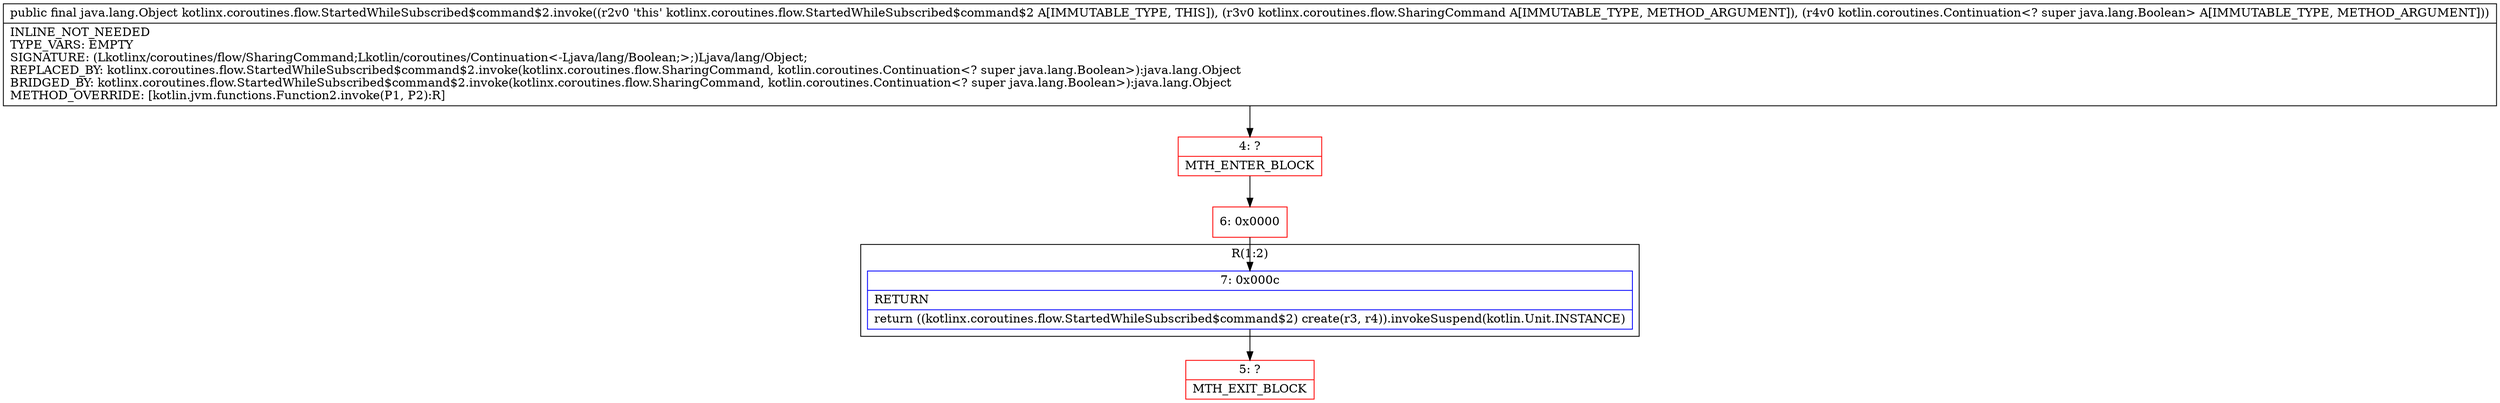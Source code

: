 digraph "CFG forkotlinx.coroutines.flow.StartedWhileSubscribed$command$2.invoke(Lkotlinx\/coroutines\/flow\/SharingCommand;Lkotlin\/coroutines\/Continuation;)Ljava\/lang\/Object;" {
subgraph cluster_Region_1260350189 {
label = "R(1:2)";
node [shape=record,color=blue];
Node_7 [shape=record,label="{7\:\ 0x000c|RETURN\l|return ((kotlinx.coroutines.flow.StartedWhileSubscribed$command$2) create(r3, r4)).invokeSuspend(kotlin.Unit.INSTANCE)\l}"];
}
Node_4 [shape=record,color=red,label="{4\:\ ?|MTH_ENTER_BLOCK\l}"];
Node_6 [shape=record,color=red,label="{6\:\ 0x0000}"];
Node_5 [shape=record,color=red,label="{5\:\ ?|MTH_EXIT_BLOCK\l}"];
MethodNode[shape=record,label="{public final java.lang.Object kotlinx.coroutines.flow.StartedWhileSubscribed$command$2.invoke((r2v0 'this' kotlinx.coroutines.flow.StartedWhileSubscribed$command$2 A[IMMUTABLE_TYPE, THIS]), (r3v0 kotlinx.coroutines.flow.SharingCommand A[IMMUTABLE_TYPE, METHOD_ARGUMENT]), (r4v0 kotlin.coroutines.Continuation\<? super java.lang.Boolean\> A[IMMUTABLE_TYPE, METHOD_ARGUMENT]))  | INLINE_NOT_NEEDED\lTYPE_VARS: EMPTY\lSIGNATURE: (Lkotlinx\/coroutines\/flow\/SharingCommand;Lkotlin\/coroutines\/Continuation\<\-Ljava\/lang\/Boolean;\>;)Ljava\/lang\/Object;\lREPLACED_BY: kotlinx.coroutines.flow.StartedWhileSubscribed$command$2.invoke(kotlinx.coroutines.flow.SharingCommand, kotlin.coroutines.Continuation\<? super java.lang.Boolean\>):java.lang.Object\lBRIDGED_BY: kotlinx.coroutines.flow.StartedWhileSubscribed$command$2.invoke(kotlinx.coroutines.flow.SharingCommand, kotlin.coroutines.Continuation\<? super java.lang.Boolean\>):java.lang.Object\lMETHOD_OVERRIDE: [kotlin.jvm.functions.Function2.invoke(P1, P2):R]\l}"];
MethodNode -> Node_4;Node_7 -> Node_5;
Node_4 -> Node_6;
Node_6 -> Node_7;
}

